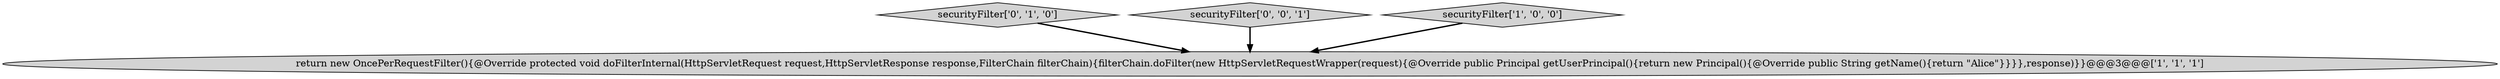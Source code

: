 digraph {
2 [style = filled, label = "securityFilter['0', '1', '0']", fillcolor = lightgray, shape = diamond image = "AAA0AAABBB2BBB"];
3 [style = filled, label = "securityFilter['0', '0', '1']", fillcolor = lightgray, shape = diamond image = "AAA0AAABBB3BBB"];
0 [style = filled, label = "return new OncePerRequestFilter(){@Override protected void doFilterInternal(HttpServletRequest request,HttpServletResponse response,FilterChain filterChain){filterChain.doFilter(new HttpServletRequestWrapper(request){@Override public Principal getUserPrincipal(){return new Principal(){@Override public String getName(){return \"Alice\"}}}},response)}}@@@3@@@['1', '1', '1']", fillcolor = lightgray, shape = ellipse image = "AAA0AAABBB1BBB"];
1 [style = filled, label = "securityFilter['1', '0', '0']", fillcolor = lightgray, shape = diamond image = "AAA0AAABBB1BBB"];
2->0 [style = bold, label=""];
3->0 [style = bold, label=""];
1->0 [style = bold, label=""];
}
